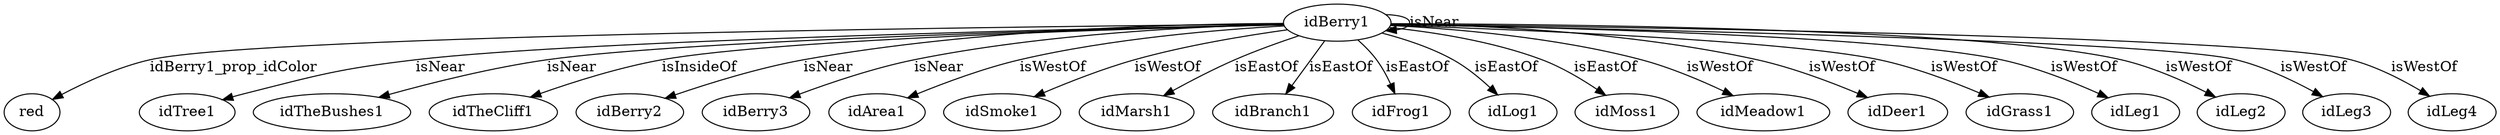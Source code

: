 digraph  {
idBerry1 [node_type=entity_node];
red [node_type=property_node];
idTree1 [node_type=entity_node];
idTheBushes1 [node_type=entity_node];
idTheCliff1 [node_type=entity_node];
idBerry2 [node_type=entity_node];
idBerry3 [node_type=entity_node];
idArea1 [node_type=entity_node];
idSmoke1 [node_type=entity_node];
idMarsh1 [node_type=entity_node];
idBranch1 [node_type=entity_node];
idFrog1 [node_type=entity_node];
idLog1 [node_type=entity_node];
idMoss1 [node_type=entity_node];
idMeadow1 [node_type=entity_node];
idDeer1 [node_type=entity_node];
idGrass1 [node_type=entity_node];
idLeg1 [node_type=entity_node];
idLeg2 [node_type=entity_node];
idLeg3 [node_type=entity_node];
idLeg4 [node_type=entity_node];
idBerry1 -> red  [edge_type=property, label=idBerry1_prop_idColor];
idBerry1 -> idTree1  [edge_type=relationship, label=isNear];
idBerry1 -> idTheBushes1  [edge_type=relationship, label=isNear];
idBerry1 -> idTheCliff1  [edge_type=relationship, label=isInsideOf];
idBerry1 -> idBerry1  [edge_type=relationship, label=isNear];
idBerry1 -> idBerry2  [edge_type=relationship, label=isNear];
idBerry1 -> idBerry3  [edge_type=relationship, label=isNear];
idBerry1 -> idArea1  [edge_type=relationship, label=isWestOf];
idBerry1 -> idSmoke1  [edge_type=relationship, label=isWestOf];
idBerry1 -> idMarsh1  [edge_type=relationship, label=isEastOf];
idBerry1 -> idBranch1  [edge_type=relationship, label=isEastOf];
idBerry1 -> idFrog1  [edge_type=relationship, label=isEastOf];
idBerry1 -> idLog1  [edge_type=relationship, label=isEastOf];
idBerry1 -> idMoss1  [edge_type=relationship, label=isEastOf];
idBerry1 -> idMeadow1  [edge_type=relationship, label=isWestOf];
idBerry1 -> idDeer1  [edge_type=relationship, label=isWestOf];
idBerry1 -> idGrass1  [edge_type=relationship, label=isWestOf];
idBerry1 -> idLeg1  [edge_type=relationship, label=isWestOf];
idBerry1 -> idLeg2  [edge_type=relationship, label=isWestOf];
idBerry1 -> idLeg3  [edge_type=relationship, label=isWestOf];
idBerry1 -> idLeg4  [edge_type=relationship, label=isWestOf];
}
